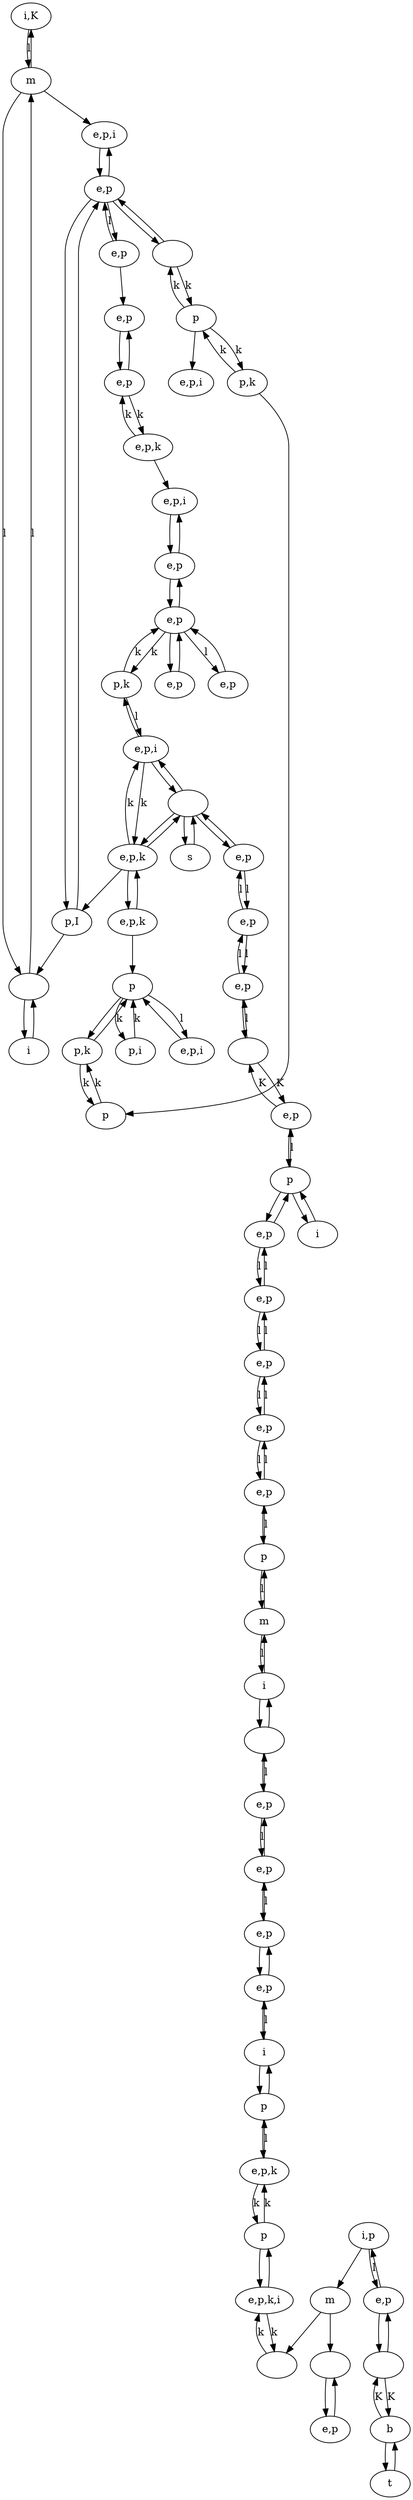 digraph {
0 [label="i,K"]
1 [label=""]
2 [label="m"]
3 [label=""]
4 [label="e,p,k"]
5 [label="i"]
6 [label="e,p"]
7 [label="e,p"]
8 [label="e,p"]
9 [label="e,p"]
10 [label="e,p,i"]
11 [label="e,p"]
12 [label="e,p"]
13 [label="t"]
14 [label="e,p,k"]
15 [label="i,p"]
16 [label="p"]
17 [label=""]
18 [label="p,k"]
19 [label=""]
20 [label="e,p"]
21 [label="e,p"]
22 [label="e,p"]
23 [label="m"]
24 [label="p"]
25 [label="e,p"]
26 [label="e,p"]
27 [label="e,p"]
28 [label="e,p"]
29 [label="e,p"]
30 [label=""]
31 [label="p"]
32 [label="p,k"]
33 [label="p,I"]
34 [label="e,p"]
35 [label="e,p,i"]
36 [label="e,p,k"]
37 [label="b"]
38 [label="e,p,i"]
39 [label="e,p,i"]
40 [label="p,i"]
41 [label="e,p"]
42 [label="m"]
43 [label="e,p"]
44 [label=""]
45 [label="p"]
46 [label="s"]
47 [label="p"]
48 [label="p"]
49 [label=""]
50 [label="i"]
51 [label="e,p,k"]
52 [label="e,p"]
53 [label="i"]
54 [label="p"]
55 [label="e,p,k,i"]
56 [label="e,p"]
57 [label="e,p"]
58 [label="e,p"]
59 [label="p,k"]
60 [label="e,p,i"]
61 [label="i"]
62 [label="e,p"]
63 [label="e,p"]
64 [label=""]
46 -> 44 [label=""]
44 -> 46 [label=""]
44 -> 36 [label=""]
36 -> 44 [label=""]
44 -> 38 [label=""]
38 -> 44 [label=""]
41 -> 6 [label=""]
6 -> 41 [label=""]
34 -> 11 [label=""]
11 -> 34 [label=""]
4 -> 36 [label=""]
36 -> 4 [label=""]
33 -> 12 [label=""]
12 -> 33 [label=""]
12 -> 39 [label=""]
39 -> 12 [label=""]
32 -> 31 [label=""]
31 -> 32 [label=""]
10 -> 9 [label=""]
9 -> 10 [label=""]
9 -> 6 [label=""]
6 -> 9 [label=""]
44 -> 63 [label=""]
63 -> 44 [label=""]
61 -> 54 [label=""]
54 -> 61 [label=""]
54 -> 29 [label=""]
29 -> 54 [label=""]
30 -> 53 [label=""]
53 -> 30 [label=""]
56 -> 20 [label=""]
20 -> 56 [label=""]
55 -> 47 [label=""]
47 -> 55 [label=""]
37 -> 13 [label=""]
13 -> 37 [label=""]
19 -> 37 [label="K"]
37 -> 19 [label="K"]
64 -> 62 [label="K"]
62 -> 64 [label="K"]
57 -> 64 [label=""]
64 -> 57 [label="l"]
62 -> 54 [label=""]
54 -> 62 [label="l"]
53 -> 23 [label=""]
23 -> 53 [label="l"]
23 -> 24 [label=""]
24 -> 23 [label="l"]
25 -> 24 [label=""]
24 -> 25 [label="l"]
22 -> 56 [label=""]
56 -> 22 [label="l"]
30 -> 21 [label=""]
21 -> 30 [label="l"]
22 -> 21 [label=""]
21 -> 22 [label="l"]
20 -> 50 [label=""]
50 -> 20 [label="l"]
43 -> 15 [label=""]
15 -> 43 [label="l"]
16 -> 14 [label=""]
14 -> 16 [label="l"]
7 -> 6 [label=""]
6 -> 7 [label="l"]
35 -> 31 [label=""]
31 -> 35 [label="l"]
38 -> 18 [label=""]
18 -> 38 [label="l"]
2 -> 0 [label=""]
0 -> 2 [label="l"]
1 -> 2 [label="l"]
2 -> 1 [label="l"]
12 -> 8 [label=""]
8 -> 12 [label="l"]
58 -> 57 [label="l"]
57 -> 58 [label="l"]
58 -> 63 [label="l"]
63 -> 58 [label="l"]
25 -> 26 [label="l"]
26 -> 25 [label="l"]
26 -> 27 [label="l"]
27 -> 26 [label="l"]
27 -> 28 [label="l"]
28 -> 27 [label="l"]
28 -> 29 [label="l"]
29 -> 28 [label="l"]
3 -> 55 [label="k"]
55 -> 3 [label="k"]
14 -> 47 [label="k"]
47 -> 14 [label="k"]
16 -> 50 [label=""]
50 -> 16 [label=""]
6 -> 18 [label="k"]
18 -> 6 [label="k"]
31 -> 40 [label="k"]
40 -> 31 [label="k"]
51 -> 11 [label="k"]
11 -> 51 [label="k"]
38 -> 36 [label="k"]
36 -> 38 [label="k"]
2 -> 39 [label=""]
1 -> 5 [label=""]
5 -> 1 [label=""]
4 -> 31 [label=""]
32 -> 45 [label="k"]
45 -> 32 [label="k"]
59 -> 45 [label=""]
17 -> 12 [label=""]
12 -> 17 [label=""]
19 -> 43 [label=""]
43 -> 19 [label=""]
42 -> 3 [label=""]
15 -> 42 [label=""]
42 -> 49 [label=""]
49 -> 52 [label=""]
52 -> 49 [label=""]
33 -> 1 [label=""]
36 -> 33 [label=""]
48 -> 60 [label=""]
48 -> 59 [label="k"]
59 -> 48 [label="k"]
48 -> 17 [label="k"]
17 -> 48 [label="k"]
51 -> 10 [label=""]
8 -> 34 [label=""]
}
